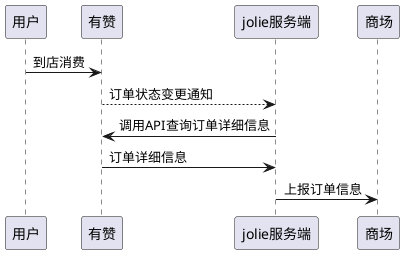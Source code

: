 @startuml
用户 -> 有赞 : 到店消费
有赞 --> jolie服务端: 订单状态变更通知
jolie服务端 -> 有赞: 调用API查询订单详细信息
有赞 -> jolie服务端: 订单详细信息
jolie服务端 -> 商场: 上报订单信息
@enduml